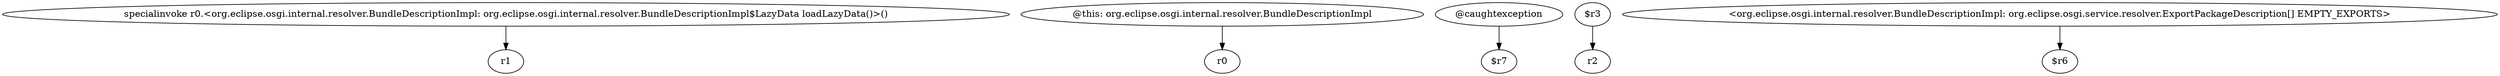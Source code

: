 digraph g {
0[label="specialinvoke r0.<org.eclipse.osgi.internal.resolver.BundleDescriptionImpl: org.eclipse.osgi.internal.resolver.BundleDescriptionImpl$LazyData loadLazyData()>()"]
1[label="r1"]
0->1[label=""]
2[label="@this: org.eclipse.osgi.internal.resolver.BundleDescriptionImpl"]
3[label="r0"]
2->3[label=""]
4[label="@caughtexception"]
5[label="$r7"]
4->5[label=""]
6[label="$r3"]
7[label="r2"]
6->7[label=""]
8[label="<org.eclipse.osgi.internal.resolver.BundleDescriptionImpl: org.eclipse.osgi.service.resolver.ExportPackageDescription[] EMPTY_EXPORTS>"]
9[label="$r6"]
8->9[label=""]
}